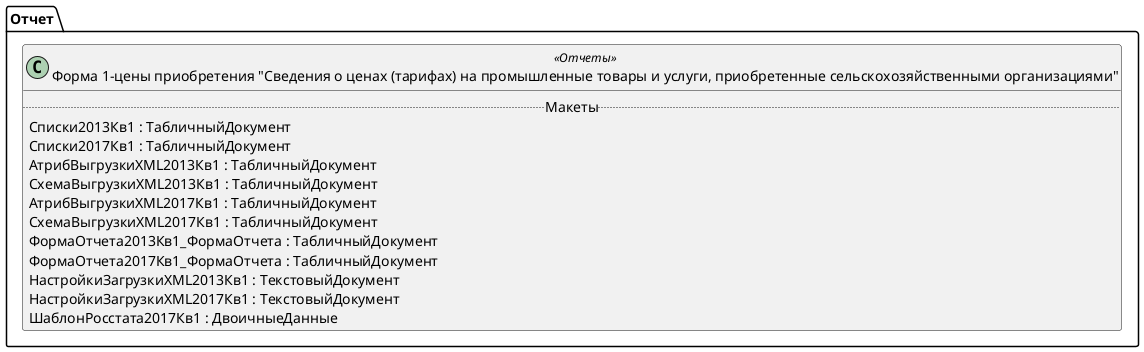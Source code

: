 ﻿@startuml РегламентированныйОтчетСтатистикаФорма1ЦеныПриобр
'!include templates.wsd
'..\include templates.wsd
class Отчет.РегламентированныйОтчетСтатистикаФорма1ЦеныПриобр as "Форма 1-цены приобретения "Сведения о ценах (тарифах) на промышленные товары и услуги, приобретенные сельскохозяйственными организациями"" <<Отчеты>>
{
..Макеты..
Списки2013Кв1 : ТабличныйДокумент
Списки2017Кв1 : ТабличныйДокумент
АтрибВыгрузкиXML2013Кв1 : ТабличныйДокумент
СхемаВыгрузкиXML2013Кв1 : ТабличныйДокумент
АтрибВыгрузкиXML2017Кв1 : ТабличныйДокумент
СхемаВыгрузкиXML2017Кв1 : ТабличныйДокумент
ФормаОтчета2013Кв1_ФормаОтчета : ТабличныйДокумент
ФормаОтчета2017Кв1_ФормаОтчета : ТабличныйДокумент
НастройкиЗагрузкиXML2013Кв1 : ТекстовыйДокумент
НастройкиЗагрузкиXML2017Кв1 : ТекстовыйДокумент
ШаблонРосстата2017Кв1 : ДвоичныеДанные
}
@enduml
